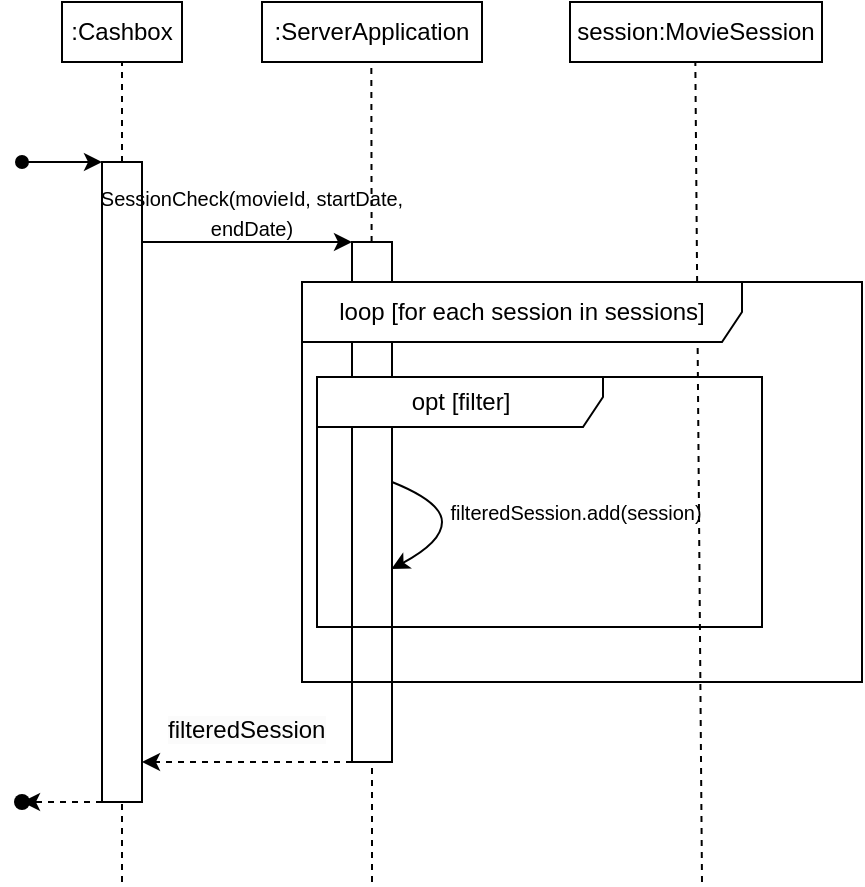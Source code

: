 <mxfile version="24.8.4" pages="3">
  <diagram name="SessionMapping" id="v43Xx_EDsvY6eAHWIbAX">
    <mxGraphModel dx="541" dy="788" grid="1" gridSize="10" guides="1" tooltips="1" connect="1" arrows="1" fold="1" page="1" pageScale="1" pageWidth="827" pageHeight="1169" math="0" shadow="0">
      <root>
        <mxCell id="0" />
        <mxCell id="1" parent="0" />
        <mxCell id="nzL9g1eNjnsppFl03VkQ-4" value="" style="rounded=0;whiteSpace=wrap;html=1;" parent="1" vertex="1">
          <mxGeometry x="40" y="40" width="60" height="30" as="geometry" />
        </mxCell>
        <mxCell id="nzL9g1eNjnsppFl03VkQ-5" value=":Cashbox" style="text;html=1;align=center;verticalAlign=middle;whiteSpace=wrap;rounded=0;" parent="1" vertex="1">
          <mxGeometry x="40" y="40" width="60" height="30" as="geometry" />
        </mxCell>
        <mxCell id="nzL9g1eNjnsppFl03VkQ-6" value="" style="endArrow=none;dashed=1;html=1;rounded=0;" parent="1" edge="1">
          <mxGeometry width="50" height="50" relative="1" as="geometry">
            <mxPoint x="70" y="480" as="sourcePoint" />
            <mxPoint x="70" y="70" as="targetPoint" />
          </mxGeometry>
        </mxCell>
        <mxCell id="nzL9g1eNjnsppFl03VkQ-7" value="" style="rounded=0;whiteSpace=wrap;html=1;" parent="1" vertex="1">
          <mxGeometry x="60" y="120" width="20" height="320" as="geometry" />
        </mxCell>
        <mxCell id="nzL9g1eNjnsppFl03VkQ-8" value="" style="endArrow=classic;html=1;rounded=0;startArrow=oval;startFill=1;" parent="1" edge="1">
          <mxGeometry width="50" height="50" relative="1" as="geometry">
            <mxPoint x="20" y="120" as="sourcePoint" />
            <mxPoint x="60" y="120" as="targetPoint" />
          </mxGeometry>
        </mxCell>
        <mxCell id="nzL9g1eNjnsppFl03VkQ-11" value="" style="endArrow=classic;html=1;rounded=0;entryX=0;entryY=0;entryDx=0;entryDy=0;" parent="1" target="nzL9g1eNjnsppFl03VkQ-26" edge="1">
          <mxGeometry width="50" height="50" relative="1" as="geometry">
            <mxPoint x="80" y="160" as="sourcePoint" />
            <mxPoint x="130" y="160" as="targetPoint" />
          </mxGeometry>
        </mxCell>
        <mxCell id="nzL9g1eNjnsppFl03VkQ-15" value="" style="rounded=0;whiteSpace=wrap;html=1;" parent="1" vertex="1">
          <mxGeometry x="140" y="40" width="110" height="30" as="geometry" />
        </mxCell>
        <mxCell id="nzL9g1eNjnsppFl03VkQ-16" value=":ServerApplication" style="text;html=1;align=center;verticalAlign=middle;whiteSpace=wrap;rounded=0;" parent="1" vertex="1">
          <mxGeometry x="140" y="40" width="110" height="30" as="geometry" />
        </mxCell>
        <mxCell id="nzL9g1eNjnsppFl03VkQ-18" value="" style="endArrow=none;dashed=1;html=1;rounded=0;" parent="1" source="nzL9g1eNjnsppFl03VkQ-26" edge="1">
          <mxGeometry width="50" height="50" relative="1" as="geometry">
            <mxPoint x="195" y="480" as="sourcePoint" />
            <mxPoint x="194.67" y="70" as="targetPoint" />
          </mxGeometry>
        </mxCell>
        <mxCell id="nzL9g1eNjnsppFl03VkQ-19" value="" style="endArrow=classic;html=1;rounded=0;dashed=1;exitX=0;exitY=1;exitDx=0;exitDy=0;" parent="1" source="nzL9g1eNjnsppFl03VkQ-26" edge="1">
          <mxGeometry width="50" height="50" relative="1" as="geometry">
            <mxPoint x="130" y="420" as="sourcePoint" />
            <mxPoint x="80" y="420" as="targetPoint" />
          </mxGeometry>
        </mxCell>
        <mxCell id="nzL9g1eNjnsppFl03VkQ-21" value="" style="endArrow=classic;html=1;rounded=0;dashed=1;" parent="1" source="nzL9g1eNjnsppFl03VkQ-20" edge="1">
          <mxGeometry width="50" height="50" relative="1" as="geometry">
            <mxPoint x="60" y="440" as="sourcePoint" />
            <mxPoint x="20" y="440" as="targetPoint" />
          </mxGeometry>
        </mxCell>
        <mxCell id="nzL9g1eNjnsppFl03VkQ-25" value="" style="endArrow=classic;html=1;rounded=0;dashed=1;" parent="1" target="nzL9g1eNjnsppFl03VkQ-20" edge="1">
          <mxGeometry width="50" height="50" relative="1" as="geometry">
            <mxPoint x="60" y="440" as="sourcePoint" />
            <mxPoint x="20" y="440" as="targetPoint" />
          </mxGeometry>
        </mxCell>
        <mxCell id="nzL9g1eNjnsppFl03VkQ-20" value="" style="shape=waypoint;sketch=0;fillStyle=solid;size=6;pointerEvents=1;points=[];fillColor=none;resizable=0;rotatable=0;perimeter=centerPerimeter;snapToPoint=1;strokeWidth=2;" parent="1" vertex="1">
          <mxGeometry x="10" y="430" width="20" height="20" as="geometry" />
        </mxCell>
        <mxCell id="nzL9g1eNjnsppFl03VkQ-27" value="" style="endArrow=none;dashed=1;html=1;rounded=0;" parent="1" target="nzL9g1eNjnsppFl03VkQ-26" edge="1">
          <mxGeometry width="50" height="50" relative="1" as="geometry">
            <mxPoint x="195" y="480" as="sourcePoint" />
            <mxPoint x="194.67" y="70" as="targetPoint" />
          </mxGeometry>
        </mxCell>
        <mxCell id="nzL9g1eNjnsppFl03VkQ-26" value="" style="rounded=0;whiteSpace=wrap;html=1;" parent="1" vertex="1">
          <mxGeometry x="185" y="160" width="20" height="260" as="geometry" />
        </mxCell>
        <mxCell id="nzL9g1eNjnsppFl03VkQ-28" value="&lt;span style=&quot;font-size: 10px;&quot;&gt;SessionCheck(movieId, startDate, endDate)&lt;/span&gt;" style="text;html=1;align=center;verticalAlign=middle;whiteSpace=wrap;rounded=0;" parent="1" vertex="1">
          <mxGeometry x="50" y="130" width="170" height="30" as="geometry" />
        </mxCell>
        <mxCell id="nzL9g1eNjnsppFl03VkQ-29" value="" style="rounded=0;whiteSpace=wrap;html=1;" parent="1" vertex="1">
          <mxGeometry x="294" y="40" width="126" height="30" as="geometry" />
        </mxCell>
        <mxCell id="nzL9g1eNjnsppFl03VkQ-30" value="session:MovieSession" style="text;html=1;align=center;verticalAlign=middle;whiteSpace=wrap;rounded=0;" parent="1" vertex="1">
          <mxGeometry x="294" y="40" width="126" height="30" as="geometry" />
        </mxCell>
        <mxCell id="nzL9g1eNjnsppFl03VkQ-31" value="" style="endArrow=none;dashed=1;html=1;rounded=0;" parent="1" edge="1">
          <mxGeometry width="50" height="50" relative="1" as="geometry">
            <mxPoint x="360" y="480" as="sourcePoint" />
            <mxPoint x="356.67" y="70" as="targetPoint" />
          </mxGeometry>
        </mxCell>
        <mxCell id="nzL9g1eNjnsppFl03VkQ-33" value="&lt;font style=&quot;font-size: 12px;&quot;&gt;opt [filter]&lt;/font&gt;" style="shape=umlFrame;whiteSpace=wrap;html=1;pointerEvents=0;width=143;height=25;" parent="1" vertex="1">
          <mxGeometry x="167.5" y="227.5" width="222.5" height="125" as="geometry" />
        </mxCell>
        <mxCell id="nzL9g1eNjnsppFl03VkQ-41" value="" style="curved=1;endArrow=classic;html=1;rounded=0;entryX=0.983;entryY=0.629;entryDx=0;entryDy=0;entryPerimeter=0;" parent="1" target="nzL9g1eNjnsppFl03VkQ-26" edge="1">
          <mxGeometry width="50" height="50" relative="1" as="geometry">
            <mxPoint x="205" y="280" as="sourcePoint" />
            <mxPoint x="255" y="230" as="targetPoint" />
            <Array as="points">
              <mxPoint x="230" y="290" />
              <mxPoint x="230" y="310" />
            </Array>
          </mxGeometry>
        </mxCell>
        <mxCell id="nzL9g1eNjnsppFl03VkQ-42" value="&lt;font style=&quot;font-size: 10px;&quot;&gt;filteredSession.add(session)&lt;/font&gt;" style="text;html=1;align=center;verticalAlign=middle;whiteSpace=wrap;rounded=0;" parent="1" vertex="1">
          <mxGeometry x="234" y="280" width="126" height="30" as="geometry" />
        </mxCell>
        <mxCell id="nzL9g1eNjnsppFl03VkQ-43" value="&lt;span style=&quot;color: rgb(0, 0, 0); font-family: Helvetica; font-style: normal; font-variant-ligatures: normal; font-variant-caps: normal; font-weight: 400; letter-spacing: normal; orphans: 2; text-align: center; text-indent: 0px; text-transform: none; widows: 2; word-spacing: 0px; -webkit-text-stroke-width: 0px; white-space: normal; background-color: rgb(251, 251, 251); text-decoration-thickness: initial; text-decoration-style: initial; text-decoration-color: initial; float: none; display: inline !important;&quot;&gt;&lt;font style=&quot;font-size: 12px;&quot;&gt;filteredSession&lt;/font&gt;&lt;/span&gt;" style="text;whiteSpace=wrap;html=1;" parent="1" vertex="1">
          <mxGeometry x="91.25" y="390" width="87.5" height="30" as="geometry" />
        </mxCell>
        <mxCell id="FkVD33n09qTK4fxIXTO3-1" value="&lt;font style=&quot;font-size: 12px;&quot;&gt;loop [for each session in sessions]&lt;/font&gt;" style="shape=umlFrame;whiteSpace=wrap;html=1;pointerEvents=0;width=220;height=30;" parent="1" vertex="1">
          <mxGeometry x="160" y="180" width="280" height="200" as="geometry" />
        </mxCell>
      </root>
    </mxGraphModel>
  </diagram>
  <diagram id="ZGCRPeOevb4IT5yTfv5a" name="BuyingInitialization">
    <mxGraphModel dx="541" dy="788" grid="1" gridSize="10" guides="1" tooltips="1" connect="1" arrows="1" fold="1" page="1" pageScale="1" pageWidth="827" pageHeight="1169" math="0" shadow="0">
      <root>
        <mxCell id="0" />
        <mxCell id="1" parent="0" />
        <mxCell id="uQY5IywjhWXq_1PrJAmy-3" value="" style="endArrow=none;dashed=1;html=1;rounded=0;" parent="1" edge="1">
          <mxGeometry width="50" height="50" relative="1" as="geometry">
            <mxPoint x="70" y="480" as="sourcePoint" />
            <mxPoint x="70" y="70" as="targetPoint" />
          </mxGeometry>
        </mxCell>
        <mxCell id="uQY5IywjhWXq_1PrJAmy-4" value="" style="rounded=0;whiteSpace=wrap;html=1;" parent="1" vertex="1">
          <mxGeometry x="60" y="120" width="20" height="320" as="geometry" />
        </mxCell>
        <mxCell id="uQY5IywjhWXq_1PrJAmy-6" value="" style="endArrow=classic;html=1;rounded=0;entryX=0;entryY=0;entryDx=0;entryDy=0;" parent="1" edge="1">
          <mxGeometry width="50" height="50" relative="1" as="geometry">
            <mxPoint x="80" y="150" as="sourcePoint" />
            <mxPoint x="185" y="150" as="targetPoint" />
          </mxGeometry>
        </mxCell>
        <mxCell id="uQY5IywjhWXq_1PrJAmy-7" value="" style="rounded=0;whiteSpace=wrap;html=1;" parent="1" vertex="1">
          <mxGeometry x="140" y="40" width="110" height="30" as="geometry" />
        </mxCell>
        <mxCell id="uQY5IywjhWXq_1PrJAmy-8" value=":ServerApplication" style="text;html=1;align=center;verticalAlign=middle;whiteSpace=wrap;rounded=0;" parent="1" vertex="1">
          <mxGeometry x="140" y="40" width="110" height="30" as="geometry" />
        </mxCell>
        <mxCell id="uQY5IywjhWXq_1PrJAmy-9" value="" style="endArrow=none;dashed=1;html=1;rounded=0;" parent="1" source="uQY5IywjhWXq_1PrJAmy-15" edge="1">
          <mxGeometry width="50" height="50" relative="1" as="geometry">
            <mxPoint x="195" y="480" as="sourcePoint" />
            <mxPoint x="194.67" y="70" as="targetPoint" />
          </mxGeometry>
        </mxCell>
        <mxCell id="uQY5IywjhWXq_1PrJAmy-10" value="" style="endArrow=classic;html=1;rounded=0;dashed=1;exitX=0;exitY=1;exitDx=0;exitDy=0;" parent="1" source="uQY5IywjhWXq_1PrJAmy-15" edge="1">
          <mxGeometry width="50" height="50" relative="1" as="geometry">
            <mxPoint x="130" y="420" as="sourcePoint" />
            <mxPoint x="80" y="420" as="targetPoint" />
          </mxGeometry>
        </mxCell>
        <mxCell id="uQY5IywjhWXq_1PrJAmy-11" value="" style="endArrow=classic;html=1;rounded=0;dashed=1;" parent="1" edge="1">
          <mxGeometry width="50" height="50" relative="1" as="geometry">
            <mxPoint x="20" y="440" as="sourcePoint" />
            <mxPoint x="20" y="440" as="targetPoint" />
          </mxGeometry>
        </mxCell>
        <mxCell id="uQY5IywjhWXq_1PrJAmy-14" value="" style="endArrow=none;dashed=1;html=1;rounded=0;" parent="1" target="uQY5IywjhWXq_1PrJAmy-15" edge="1">
          <mxGeometry width="50" height="50" relative="1" as="geometry">
            <mxPoint x="195" y="480" as="sourcePoint" />
            <mxPoint x="194.67" y="70" as="targetPoint" />
          </mxGeometry>
        </mxCell>
        <mxCell id="uQY5IywjhWXq_1PrJAmy-15" value="" style="rounded=0;whiteSpace=wrap;html=1;" parent="1" vertex="1">
          <mxGeometry x="185" y="150" width="20" height="270" as="geometry" />
        </mxCell>
        <mxCell id="uQY5IywjhWXq_1PrJAmy-17" value="" style="rounded=0;whiteSpace=wrap;html=1;" parent="1" vertex="1">
          <mxGeometry x="578" y="40" width="126" height="30" as="geometry" />
        </mxCell>
        <mxCell id="uQY5IywjhWXq_1PrJAmy-18" value="ticket: Ticket" style="text;html=1;align=center;verticalAlign=middle;whiteSpace=wrap;rounded=0;" parent="1" vertex="1">
          <mxGeometry x="578" y="40" width="126" height="30" as="geometry" />
        </mxCell>
        <mxCell id="uQY5IywjhWXq_1PrJAmy-19" value="" style="endArrow=none;dashed=1;html=1;rounded=0;entryX=0.5;entryY=1;entryDx=0;entryDy=0;" parent="1" target="uQY5IywjhWXq_1PrJAmy-18" edge="1">
          <mxGeometry width="50" height="50" relative="1" as="geometry">
            <mxPoint x="641" y="480" as="sourcePoint" />
            <mxPoint x="643.906" y="68.71" as="targetPoint" />
          </mxGeometry>
        </mxCell>
        <mxCell id="uQY5IywjhWXq_1PrJAmy-28" value="&lt;div style=&quot;text-align: center;&quot;&gt;&lt;font style=&quot;font-size: 10px;&quot;&gt;&lt;span style=&quot;text-align: left;&quot;&gt;&lt;font style=&quot;&quot;&gt;&lt;font face=&quot;Arial, sans-serif&quot; color=&quot;#1f1f1f&quot;&gt;&lt;span style=&quot;white-space-collapse: preserve; background-color: rgb(248, 249, 250);&quot;&gt;BuyTicket(&lt;/span&gt;&lt;/font&gt;&lt;span style=&quot;background-color: rgb(251, 251, 251);&quot;&gt;sessionId, requestedTickets&lt;/span&gt;&lt;/font&gt;&lt;/span&gt;&lt;/font&gt;&lt;span style=&quot;background-color: rgb(248, 249, 250); color: rgb(31, 31, 31); font-family: Arial, sans-serif; text-align: left; white-space-collapse: preserve; font-size: 10px;&quot;&gt;)&lt;/span&gt;&lt;/div&gt;" style="text;html=1;align=center;verticalAlign=middle;whiteSpace=wrap;rounded=0;" parent="1" vertex="1">
          <mxGeometry x="80" y="120" width="110" height="30" as="geometry" />
        </mxCell>
        <mxCell id="uQY5IywjhWXq_1PrJAmy-33" value="" style="endArrow=classic;html=1;rounded=0;dashed=1;entryX=0.009;entryY=0.633;entryDx=0;entryDy=0;entryPerimeter=0;" parent="1" target="uQY5IywjhWXq_1PrJAmy-34" edge="1">
          <mxGeometry width="50" height="50" relative="1" as="geometry">
            <mxPoint x="205" y="200" as="sourcePoint" />
            <mxPoint x="410" y="170" as="targetPoint" />
          </mxGeometry>
        </mxCell>
        <mxCell id="uQY5IywjhWXq_1PrJAmy-34" value="now_ticket:Ticket" style="rounded=0;whiteSpace=wrap;html=1;" parent="1" vertex="1">
          <mxGeometry x="414" y="180" width="126" height="30" as="geometry" />
        </mxCell>
        <mxCell id="uQY5IywjhWXq_1PrJAmy-35" value="&lt;font style=&quot;font-size: 10px;&quot;&gt;new()&lt;/font&gt;" style="text;html=1;align=center;verticalAlign=middle;whiteSpace=wrap;rounded=0;" parent="1" vertex="1">
          <mxGeometry x="270" y="180" width="70" height="20" as="geometry" />
        </mxCell>
        <mxCell id="uQY5IywjhWXq_1PrJAmy-36" value="" style="endArrow=none;dashed=1;html=1;rounded=0;entryX=0.5;entryY=1;entryDx=0;entryDy=0;" parent="1" target="uQY5IywjhWXq_1PrJAmy-34" edge="1">
          <mxGeometry width="50" height="50" relative="1" as="geometry">
            <mxPoint x="477" y="220" as="sourcePoint" />
            <mxPoint x="475.33" y="160" as="targetPoint" />
          </mxGeometry>
        </mxCell>
        <mxCell id="uQY5IywjhWXq_1PrJAmy-39" value="" style="endArrow=none;dashed=1;html=1;rounded=0;entryX=0.5;entryY=1;entryDx=0;entryDy=0;" parent="1" target="uQY5IywjhWXq_1PrJAmy-34" edge="1">
          <mxGeometry width="50" height="50" relative="1" as="geometry">
            <mxPoint x="477" y="230" as="sourcePoint" />
            <mxPoint x="477" y="340" as="targetPoint" />
          </mxGeometry>
        </mxCell>
        <mxCell id="93gTI9IbRymiNBmTxKJC-1" value="Customer&lt;div&gt;&lt;br&gt;&lt;/div&gt;" style="shape=umlActor;verticalLabelPosition=bottom;verticalAlign=top;html=1;outlineConnect=0;" parent="1" vertex="1">
          <mxGeometry x="55" y="10" width="30" height="60" as="geometry" />
        </mxCell>
        <mxCell id="SEr3-Do2uFrHuh-Vlm5X-2" value="" style="endArrow=none;dashed=1;html=1;rounded=0;" edge="1" parent="1">
          <mxGeometry width="50" height="50" relative="1" as="geometry">
            <mxPoint x="475" y="480" as="sourcePoint" />
            <mxPoint x="477" y="210" as="targetPoint" />
          </mxGeometry>
        </mxCell>
        <mxCell id="YNufL_5ouMDhUrTlc-CU-1" value="&lt;font style=&quot;font-size: 12px;&quot;&gt;loop [for each seatId in requestedTickets]&lt;/font&gt;" style="shape=umlFrame;whiteSpace=wrap;html=1;pointerEvents=0;width=220;height=30;" vertex="1" parent="1">
          <mxGeometry x="172" y="220" width="638" height="190" as="geometry" />
        </mxCell>
        <mxCell id="qPDKlNc8bQ7QrXJyh0qO-1" value="" style="curved=1;endArrow=classic;html=1;rounded=0;entryX=0.983;entryY=0.629;entryDx=0;entryDy=0;entryPerimeter=0;" edge="1" parent="1">
          <mxGeometry width="50" height="50" relative="1" as="geometry">
            <mxPoint x="205" y="337" as="sourcePoint" />
            <mxPoint x="205" y="381" as="targetPoint" />
            <Array as="points">
              <mxPoint x="230" y="347" />
              <mxPoint x="230" y="367" />
            </Array>
          </mxGeometry>
        </mxCell>
        <mxCell id="GnFlV6d3Yq1h4CTIL1wm-1" value="BuyingTime = DateTime.UtcNow&lt;br&gt;Valid = false" style="text;html=1;align=center;verticalAlign=middle;whiteSpace=wrap;rounded=0;" vertex="1" parent="1">
          <mxGeometry x="420" y="299" width="240" height="40" as="geometry" />
        </mxCell>
        <mxCell id="TelsqPhVLNKfBgxZIKc3-2" value="AvailableTickets.remove(ticket)" style="text;html=1;align=center;verticalAlign=middle;whiteSpace=wrap;rounded=0;" vertex="1" parent="1">
          <mxGeometry x="234" y="340" width="180" height="40" as="geometry" />
        </mxCell>
        <mxCell id="TelsqPhVLNKfBgxZIKc3-4" value="&lt;font style=&quot;font-size: 12px;&quot;&gt;alt [ticket != null]&lt;/font&gt;" style="shape=umlFrame;whiteSpace=wrap;html=1;pointerEvents=0;width=220;height=30;" vertex="1" parent="1">
          <mxGeometry x="180" y="278" width="480" height="110" as="geometry" />
        </mxCell>
        <mxCell id="yM0nXVDUzj4Ra4UBdmdQ-3" value="add(ticket)" style="text;html=1;align=center;verticalAlign=middle;whiteSpace=wrap;rounded=0;" vertex="1" parent="1">
          <mxGeometry x="300" y="302" width="60" height="20" as="geometry" />
        </mxCell>
        <mxCell id="qJCSTC4Rnbo1UYNHQ04y-1" value="" style="endArrow=classic;html=1;rounded=0;exitX=0.95;exitY=0.596;exitDx=0;exitDy=0;exitPerimeter=0;" edge="1" parent="1">
          <mxGeometry width="50" height="50" relative="1" as="geometry">
            <mxPoint x="206" y="316.92" as="sourcePoint" />
            <mxPoint x="480" y="316" as="targetPoint" />
          </mxGeometry>
        </mxCell>
        <mxCell id="MSd1fW1czTxY20Wna00q-2" value="" style="endArrow=classic;html=1;rounded=0;exitX=0.95;exitY=0.596;exitDx=0;exitDy=0;exitPerimeter=0;" edge="1" parent="1">
          <mxGeometry width="50" height="50" relative="1" as="geometry">
            <mxPoint x="205" y="332.5" as="sourcePoint" />
            <mxPoint x="640" y="332" as="targetPoint" />
          </mxGeometry>
        </mxCell>
        <mxCell id="WapsZ3TYm3tPR1dvcxB--1" value="now_tickets" style="text;html=1;align=center;verticalAlign=middle;whiteSpace=wrap;rounded=0;" vertex="1" parent="1">
          <mxGeometry x="90" y="400" width="70" height="20" as="geometry" />
        </mxCell>
        <mxCell id="WapsZ3TYm3tPR1dvcxB--2" value="session: Sessions" style="shape=umlLifeline;perimeter=lifelinePerimeter;whiteSpace=wrap;html=1;container=1;dropTarget=0;collapsible=0;recursiveResize=0;outlineConnect=0;portConstraint=eastwest;newEdgeStyle={&quot;curved&quot;:0,&quot;rounded&quot;:0};size=30;" vertex="1" parent="1">
          <mxGeometry x="740" y="40" width="100" height="440" as="geometry" />
        </mxCell>
        <mxCell id="WapsZ3TYm3tPR1dvcxB--3" value="" style="endArrow=classic;html=1;rounded=0;" edge="1" parent="1" source="WapsZ3TYm3tPR1dvcxB--2">
          <mxGeometry width="50" height="50" relative="1" as="geometry">
            <mxPoint x="794.5" y="264" as="sourcePoint" />
            <mxPoint x="205" y="265" as="targetPoint" />
          </mxGeometry>
        </mxCell>
        <mxCell id="WapsZ3TYm3tPR1dvcxB--4" value="ticket =&amp;nbsp;AvailableTickets.FirstOrDefault(TicketId == seatId)" style="text;html=1;align=center;verticalAlign=middle;resizable=0;points=[];autosize=1;strokeColor=none;fillColor=none;" vertex="1" parent="1">
          <mxGeometry x="419" y="242" width="330" height="30" as="geometry" />
        </mxCell>
      </root>
    </mxGraphModel>
  </diagram>
  <diagram id="kjsAIyRqku-2kiaR1gU0" name="AddingFilmOnAffiche">
    <mxGraphModel dx="472" dy="779" grid="1" gridSize="10" guides="1" tooltips="1" connect="1" arrows="1" fold="1" page="1" pageScale="1" pageWidth="827" pageHeight="1169" math="0" shadow="0">
      <root>
        <mxCell id="0" />
        <mxCell id="1" parent="0" />
        <mxCell id="4QG0bXcJNn18NkVp4kY--3" value="" style="endArrow=none;dashed=1;html=1;rounded=0;" parent="1" edge="1">
          <mxGeometry width="50" height="50" relative="1" as="geometry">
            <mxPoint x="70" y="480" as="sourcePoint" />
            <mxPoint x="70" y="70" as="targetPoint" />
          </mxGeometry>
        </mxCell>
        <mxCell id="4QG0bXcJNn18NkVp4kY--4" value="" style="rounded=0;whiteSpace=wrap;html=1;" parent="1" vertex="1">
          <mxGeometry x="60" y="120" width="20" height="320" as="geometry" />
        </mxCell>
        <mxCell id="4QG0bXcJNn18NkVp4kY--5" value="" style="endArrow=classic;html=1;rounded=0;startArrow=oval;startFill=1;" parent="1" edge="1">
          <mxGeometry width="50" height="50" relative="1" as="geometry">
            <mxPoint x="20" y="120" as="sourcePoint" />
            <mxPoint x="60" y="120" as="targetPoint" />
          </mxGeometry>
        </mxCell>
        <mxCell id="4QG0bXcJNn18NkVp4kY--6" value="" style="endArrow=classic;html=1;rounded=0;entryX=0;entryY=0;entryDx=0;entryDy=0;" parent="1" edge="1">
          <mxGeometry width="50" height="50" relative="1" as="geometry">
            <mxPoint x="80" y="190" as="sourcePoint" />
            <mxPoint x="185" y="190" as="targetPoint" />
          </mxGeometry>
        </mxCell>
        <mxCell id="4QG0bXcJNn18NkVp4kY--7" value="" style="rounded=0;whiteSpace=wrap;html=1;" parent="1" vertex="1">
          <mxGeometry x="15" y="40" width="110" height="30" as="geometry" />
        </mxCell>
        <mxCell id="4QG0bXcJNn18NkVp4kY--8" value=":ServerApplication" style="text;html=1;align=center;verticalAlign=middle;whiteSpace=wrap;rounded=0;" parent="1" vertex="1">
          <mxGeometry x="15" y="40" width="110" height="30" as="geometry" />
        </mxCell>
        <mxCell id="4QG0bXcJNn18NkVp4kY--9" value="" style="endArrow=none;dashed=1;html=1;rounded=0;" parent="1" source="4QG0bXcJNn18NkVp4kY--15" edge="1">
          <mxGeometry width="50" height="50" relative="1" as="geometry">
            <mxPoint x="195" y="480" as="sourcePoint" />
            <mxPoint x="194.67" y="70" as="targetPoint" />
          </mxGeometry>
        </mxCell>
        <mxCell id="4QG0bXcJNn18NkVp4kY--10" value="" style="endArrow=classic;html=1;rounded=0;dashed=1;exitX=0;exitY=1;exitDx=0;exitDy=0;" parent="1" source="4QG0bXcJNn18NkVp4kY--15" edge="1">
          <mxGeometry width="50" height="50" relative="1" as="geometry">
            <mxPoint x="130" y="420" as="sourcePoint" />
            <mxPoint x="80" y="420" as="targetPoint" />
          </mxGeometry>
        </mxCell>
        <mxCell id="4QG0bXcJNn18NkVp4kY--11" value="" style="endArrow=classic;html=1;rounded=0;dashed=1;" parent="1" source="4QG0bXcJNn18NkVp4kY--13" edge="1">
          <mxGeometry width="50" height="50" relative="1" as="geometry">
            <mxPoint x="60" y="440" as="sourcePoint" />
            <mxPoint x="20" y="440" as="targetPoint" />
          </mxGeometry>
        </mxCell>
        <mxCell id="4QG0bXcJNn18NkVp4kY--12" value="" style="endArrow=classic;html=1;rounded=0;dashed=1;" parent="1" target="4QG0bXcJNn18NkVp4kY--13" edge="1">
          <mxGeometry width="50" height="50" relative="1" as="geometry">
            <mxPoint x="60" y="440" as="sourcePoint" />
            <mxPoint x="20" y="440" as="targetPoint" />
          </mxGeometry>
        </mxCell>
        <mxCell id="4QG0bXcJNn18NkVp4kY--13" value="" style="shape=waypoint;sketch=0;fillStyle=solid;size=6;pointerEvents=1;points=[];fillColor=none;resizable=0;rotatable=0;perimeter=centerPerimeter;snapToPoint=1;strokeWidth=2;" parent="1" vertex="1">
          <mxGeometry x="10" y="430" width="20" height="20" as="geometry" />
        </mxCell>
        <mxCell id="4QG0bXcJNn18NkVp4kY--14" value="" style="endArrow=none;dashed=1;html=1;rounded=0;" parent="1" target="4QG0bXcJNn18NkVp4kY--15" edge="1">
          <mxGeometry width="50" height="50" relative="1" as="geometry">
            <mxPoint x="195" y="480" as="sourcePoint" />
            <mxPoint x="194.67" y="70" as="targetPoint" />
          </mxGeometry>
        </mxCell>
        <mxCell id="4QG0bXcJNn18NkVp4kY--15" value="" style="rounded=0;whiteSpace=wrap;html=1;" parent="1" vertex="1">
          <mxGeometry x="185" y="190" width="20" height="230" as="geometry" />
        </mxCell>
        <mxCell id="4QG0bXcJNn18NkVp4kY--16" value="" style="rounded=0;whiteSpace=wrap;html=1;" parent="1" vertex="1">
          <mxGeometry x="294" y="40" width="126" height="30" as="geometry" />
        </mxCell>
        <mxCell id="4QG0bXcJNn18NkVp4kY--17" value=":DataBase" style="text;html=1;align=center;verticalAlign=middle;whiteSpace=wrap;rounded=0;" parent="1" vertex="1">
          <mxGeometry x="294" y="40" width="126" height="30" as="geometry" />
        </mxCell>
        <mxCell id="4QG0bXcJNn18NkVp4kY--18" value="" style="endArrow=none;dashed=1;html=1;rounded=0;entryX=0.5;entryY=1;entryDx=0;entryDy=0;" parent="1" source="5TcdGYm8VhABSn6orNWN-8" target="4QG0bXcJNn18NkVp4kY--17" edge="1">
          <mxGeometry width="50" height="50" relative="1" as="geometry">
            <mxPoint x="361" y="480" as="sourcePoint" />
            <mxPoint x="355.5" y="80" as="targetPoint" />
          </mxGeometry>
        </mxCell>
        <mxCell id="5TcdGYm8VhABSn6orNWN-1" value="" style="rounded=0;whiteSpace=wrap;html=1;" parent="1" vertex="1">
          <mxGeometry x="165" y="40" width="60" height="30" as="geometry" />
        </mxCell>
        <mxCell id="5TcdGYm8VhABSn6orNWN-2" value=":Cashbox" style="text;html=1;align=center;verticalAlign=middle;whiteSpace=wrap;rounded=0;" parent="1" vertex="1">
          <mxGeometry x="165" y="40" width="60" height="30" as="geometry" />
        </mxCell>
        <mxCell id="5TcdGYm8VhABSn6orNWN-7" value="&lt;font style=&quot;font-size: 12px;&quot;&gt;addFilm(title, poster)&lt;/font&gt;" style="text;html=1;align=center;verticalAlign=middle;whiteSpace=wrap;rounded=0;" parent="1" vertex="1">
          <mxGeometry x="70" y="170" width="140" height="20" as="geometry" />
        </mxCell>
        <mxCell id="5TcdGYm8VhABSn6orNWN-9" value="" style="endArrow=none;dashed=1;html=1;rounded=0;entryX=0.531;entryY=0.957;entryDx=0;entryDy=0;entryPerimeter=0;" parent="1" target="5TcdGYm8VhABSn6orNWN-8" edge="1">
          <mxGeometry width="50" height="50" relative="1" as="geometry">
            <mxPoint x="358" y="480" as="sourcePoint" />
            <mxPoint x="361" y="69" as="targetPoint" />
          </mxGeometry>
        </mxCell>
        <mxCell id="5TcdGYm8VhABSn6orNWN-8" value="" style="rounded=0;whiteSpace=wrap;html=1;" parent="1" vertex="1">
          <mxGeometry x="347" y="230" width="20" height="50" as="geometry" />
        </mxCell>
        <mxCell id="5TcdGYm8VhABSn6orNWN-10" value="" style="rounded=0;whiteSpace=wrap;html=1;" parent="1" vertex="1">
          <mxGeometry x="200" y="215" width="20" height="85" as="geometry" />
        </mxCell>
        <mxCell id="5TcdGYm8VhABSn6orNWN-12" value="" style="endArrow=classic;html=1;rounded=0;entryX=0;entryY=0;entryDx=0;entryDy=0;" parent="1" target="5TcdGYm8VhABSn6orNWN-8" edge="1">
          <mxGeometry width="50" height="50" relative="1" as="geometry">
            <mxPoint x="220" y="230" as="sourcePoint" />
            <mxPoint x="100" y="230.0" as="targetPoint" />
          </mxGeometry>
        </mxCell>
        <mxCell id="5TcdGYm8VhABSn6orNWN-13" value="" style="endArrow=classic;html=1;rounded=0;dashed=1;exitX=0;exitY=1;exitDx=0;exitDy=0;" parent="1" source="5TcdGYm8VhABSn6orNWN-8" edge="1">
          <mxGeometry width="50" height="50" relative="1" as="geometry">
            <mxPoint x="330" y="330" as="sourcePoint" />
            <mxPoint x="220" y="280" as="targetPoint" />
          </mxGeometry>
        </mxCell>
        <mxCell id="5TcdGYm8VhABSn6orNWN-14" value="" style="curved=1;endArrow=classic;html=1;rounded=0;entryX=0;entryY=0.25;entryDx=0;entryDy=0;" parent="1" target="sKU05f2IjPjJFk0zATsF-3" edge="1">
          <mxGeometry width="50" height="50" relative="1" as="geometry">
            <mxPoint x="205" y="205" as="sourcePoint" />
            <mxPoint x="255" y="155" as="targetPoint" />
            <Array as="points">
              <mxPoint x="220" y="190" />
              <mxPoint x="240" y="210" />
            </Array>
          </mxGeometry>
        </mxCell>
        <mxCell id="sKU05f2IjPjJFk0zATsF-1" value="addPoster(title, poster)" style="text;html=1;align=center;verticalAlign=middle;whiteSpace=wrap;rounded=0;" parent="1" vertex="1">
          <mxGeometry x="225" y="180" width="125" height="20" as="geometry" />
        </mxCell>
        <mxCell id="sKU05f2IjPjJFk0zATsF-3" value="initializeFilm(title, poster)" style="text;html=1;align=center;verticalAlign=middle;whiteSpace=wrap;rounded=0;" parent="1" vertex="1">
          <mxGeometry x="220" y="210" width="150" height="20" as="geometry" />
        </mxCell>
        <mxCell id="sKU05f2IjPjJFk0zATsF-6" value="Id" style="text;html=1;align=center;verticalAlign=middle;whiteSpace=wrap;rounded=0;" parent="1" vertex="1">
          <mxGeometry x="257.5" y="260" width="60" height="20" as="geometry" />
        </mxCell>
        <mxCell id="UzZB2ryuw1Yf0pGCNpsS-4" value="" style="curved=1;endArrow=classic;html=1;rounded=0;exitX=1;exitY=1;exitDx=0;exitDy=0;dashed=1;" parent="1" edge="1">
          <mxGeometry width="50" height="50" relative="1" as="geometry">
            <mxPoint x="222" y="300" as="sourcePoint" />
            <mxPoint x="206" y="330" as="targetPoint" />
            <Array as="points">
              <mxPoint x="240" y="300" />
              <mxPoint x="240" y="330" />
            </Array>
          </mxGeometry>
        </mxCell>
        <mxCell id="UzZB2ryuw1Yf0pGCNpsS-8" value="" style="curved=1;endArrow=classic;html=1;rounded=0;exitX=1.07;exitY=0.739;exitDx=0;exitDy=0;exitPerimeter=0;" parent="1" source="4QG0bXcJNn18NkVp4kY--15" edge="1">
          <mxGeometry width="50" height="50" relative="1" as="geometry">
            <mxPoint x="221" y="360" as="sourcePoint" />
            <mxPoint x="205" y="390" as="targetPoint" />
            <Array as="points">
              <mxPoint x="239" y="360" />
              <mxPoint x="239" y="390" />
            </Array>
          </mxGeometry>
        </mxCell>
        <mxCell id="UzZB2ryuw1Yf0pGCNpsS-9" value="&lt;span style=&quot;color: rgb(31, 31, 31); font-family: Arial, sans-serif; font-size: 14px; text-align: start; background-color: rgb(255, 255, 255);&quot;&gt;affiche.add(Id)&lt;/span&gt;" style="text;html=1;align=center;verticalAlign=middle;whiteSpace=wrap;rounded=0;" parent="1" vertex="1">
          <mxGeometry x="240" y="360" width="100" height="30" as="geometry" />
        </mxCell>
        <mxCell id="UzZB2ryuw1Yf0pGCNpsS-10" value="Id" style="text;html=1;align=center;verticalAlign=middle;whiteSpace=wrap;rounded=0;" parent="1" vertex="1">
          <mxGeometry x="240" y="300" width="30" height="30" as="geometry" />
        </mxCell>
      </root>
    </mxGraphModel>
  </diagram>
</mxfile>
